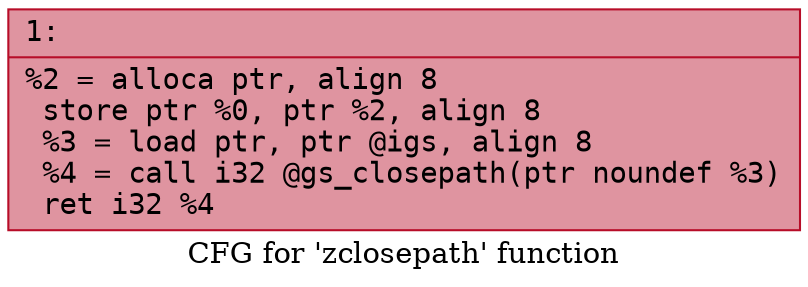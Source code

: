 digraph "CFG for 'zclosepath' function" {
	label="CFG for 'zclosepath' function";

	Node0x600000a0e530 [shape=record,color="#b70d28ff", style=filled, fillcolor="#b70d2870" fontname="Courier",label="{1:\l|  %2 = alloca ptr, align 8\l  store ptr %0, ptr %2, align 8\l  %3 = load ptr, ptr @igs, align 8\l  %4 = call i32 @gs_closepath(ptr noundef %3)\l  ret i32 %4\l}"];
}
